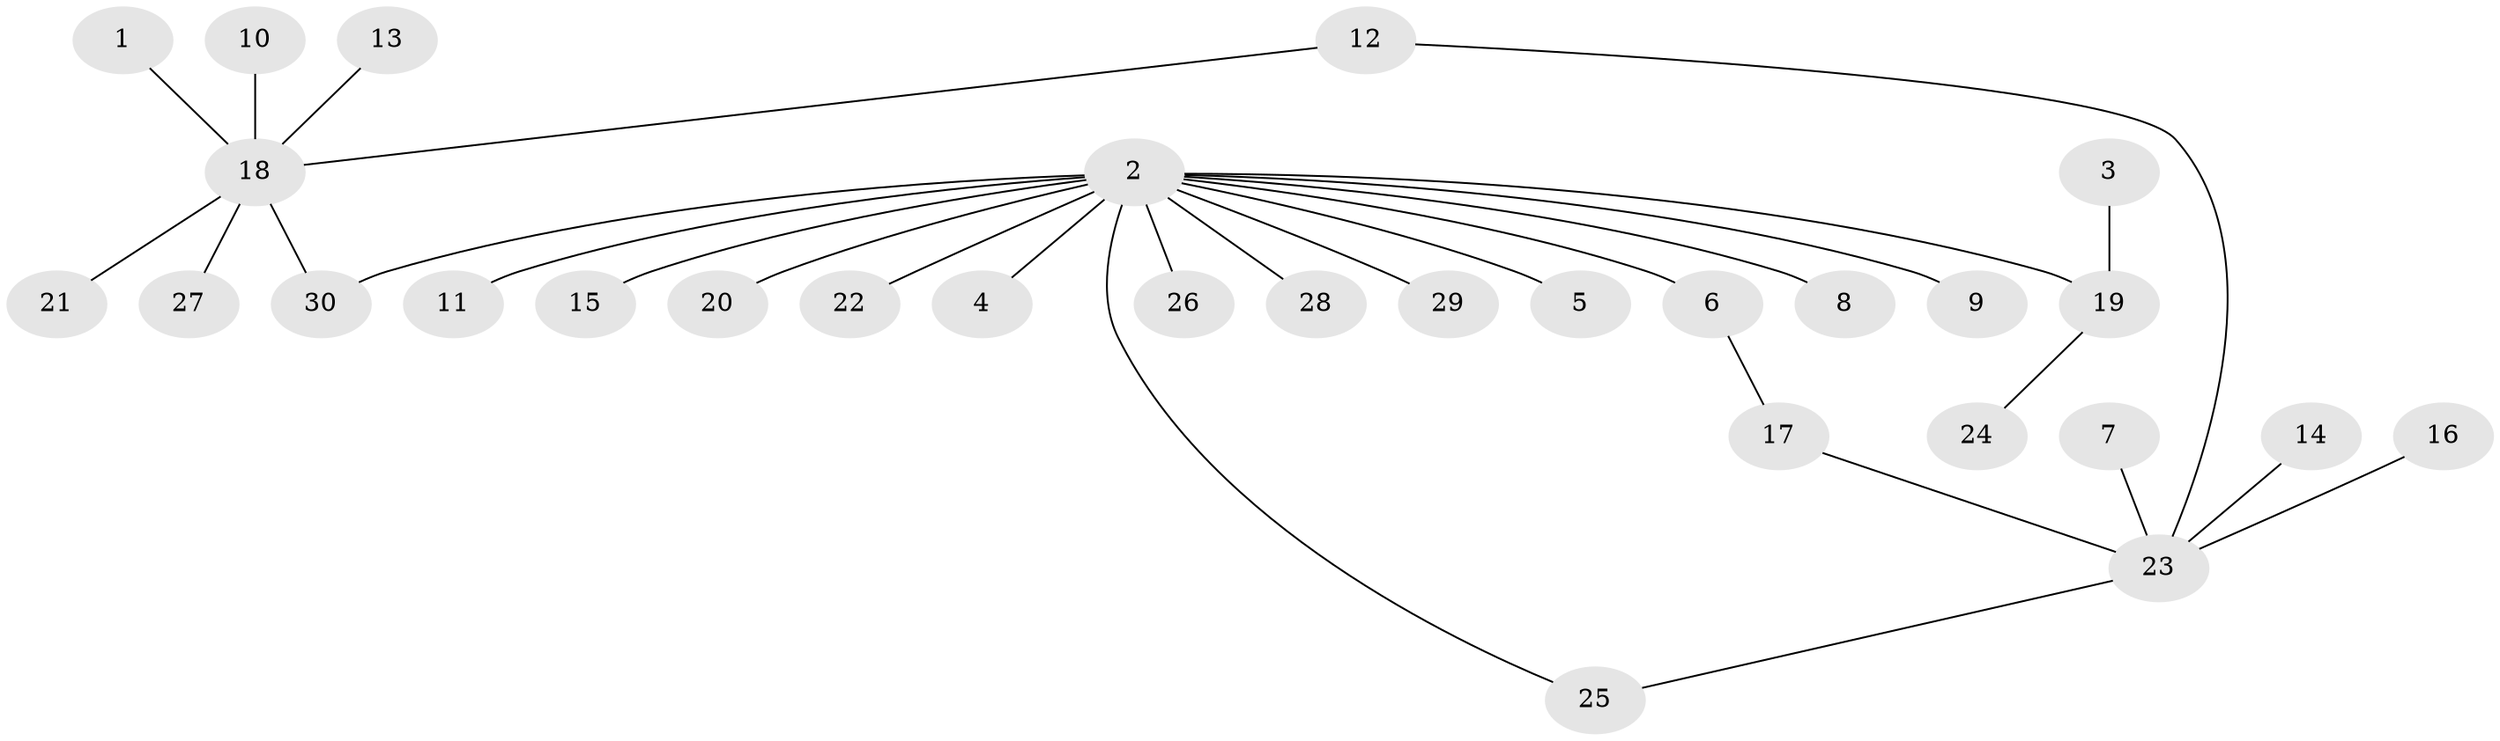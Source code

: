 // original degree distribution, {5: 0.016666666666666666, 14: 0.016666666666666666, 4: 0.06666666666666667, 9: 0.016666666666666666, 1: 0.55, 8: 0.016666666666666666, 3: 0.016666666666666666, 2: 0.3}
// Generated by graph-tools (version 1.1) at 2025/26/03/09/25 03:26:04]
// undirected, 30 vertices, 31 edges
graph export_dot {
graph [start="1"]
  node [color=gray90,style=filled];
  1;
  2;
  3;
  4;
  5;
  6;
  7;
  8;
  9;
  10;
  11;
  12;
  13;
  14;
  15;
  16;
  17;
  18;
  19;
  20;
  21;
  22;
  23;
  24;
  25;
  26;
  27;
  28;
  29;
  30;
  1 -- 18 [weight=1.0];
  2 -- 4 [weight=1.0];
  2 -- 5 [weight=1.0];
  2 -- 6 [weight=1.0];
  2 -- 8 [weight=1.0];
  2 -- 9 [weight=1.0];
  2 -- 11 [weight=1.0];
  2 -- 15 [weight=1.0];
  2 -- 19 [weight=1.0];
  2 -- 20 [weight=2.0];
  2 -- 22 [weight=1.0];
  2 -- 25 [weight=1.0];
  2 -- 26 [weight=1.0];
  2 -- 28 [weight=1.0];
  2 -- 29 [weight=1.0];
  2 -- 30 [weight=1.0];
  3 -- 19 [weight=1.0];
  6 -- 17 [weight=1.0];
  7 -- 23 [weight=1.0];
  10 -- 18 [weight=1.0];
  12 -- 18 [weight=1.0];
  12 -- 23 [weight=1.0];
  13 -- 18 [weight=1.0];
  14 -- 23 [weight=1.0];
  16 -- 23 [weight=1.0];
  17 -- 23 [weight=1.0];
  18 -- 21 [weight=1.0];
  18 -- 27 [weight=1.0];
  18 -- 30 [weight=1.0];
  19 -- 24 [weight=1.0];
  23 -- 25 [weight=1.0];
}
